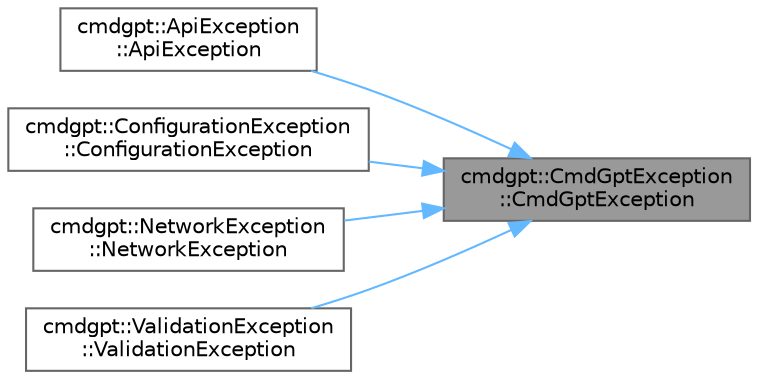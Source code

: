 digraph "cmdgpt::CmdGptException::CmdGptException"
{
 // LATEX_PDF_SIZE
  bgcolor="transparent";
  edge [fontname=Helvetica,fontsize=10,labelfontname=Helvetica,labelfontsize=10];
  node [fontname=Helvetica,fontsize=10,shape=box,height=0.2,width=0.4];
  rankdir="RL";
  Node1 [id="Node000001",label="cmdgpt::CmdGptException\l::CmdGptException",height=0.2,width=0.4,color="gray40", fillcolor="grey60", style="filled", fontcolor="black",tooltip=" "];
  Node1 -> Node2 [id="edge1_Node000001_Node000002",dir="back",color="steelblue1",style="solid",tooltip=" "];
  Node2 [id="Node000002",label="cmdgpt::ApiException\l::ApiException",height=0.2,width=0.4,color="grey40", fillcolor="white", style="filled",URL="$d8/dec/classcmdgpt_1_1ApiException.html#a81b17317d5affb3dbcf03ba7fb5b549c",tooltip=" "];
  Node1 -> Node3 [id="edge2_Node000001_Node000003",dir="back",color="steelblue1",style="solid",tooltip=" "];
  Node3 [id="Node000003",label="cmdgpt::ConfigurationException\l::ConfigurationException",height=0.2,width=0.4,color="grey40", fillcolor="white", style="filled",URL="$d8/dd9/classcmdgpt_1_1ConfigurationException.html#aec94449e74650a8f29e0d18ec7791c25",tooltip=" "];
  Node1 -> Node4 [id="edge3_Node000001_Node000004",dir="back",color="steelblue1",style="solid",tooltip=" "];
  Node4 [id="Node000004",label="cmdgpt::NetworkException\l::NetworkException",height=0.2,width=0.4,color="grey40", fillcolor="white", style="filled",URL="$d8/d97/classcmdgpt_1_1NetworkException.html#a0aec6f701b04e367a9f64dcc833ad8be",tooltip=" "];
  Node1 -> Node5 [id="edge4_Node000001_Node000005",dir="back",color="steelblue1",style="solid",tooltip=" "];
  Node5 [id="Node000005",label="cmdgpt::ValidationException\l::ValidationException",height=0.2,width=0.4,color="grey40", fillcolor="white", style="filled",URL="$dd/da0/classcmdgpt_1_1ValidationException.html#af7cbdefc5a9eb68cccdd680400b306f9",tooltip=" "];
}
